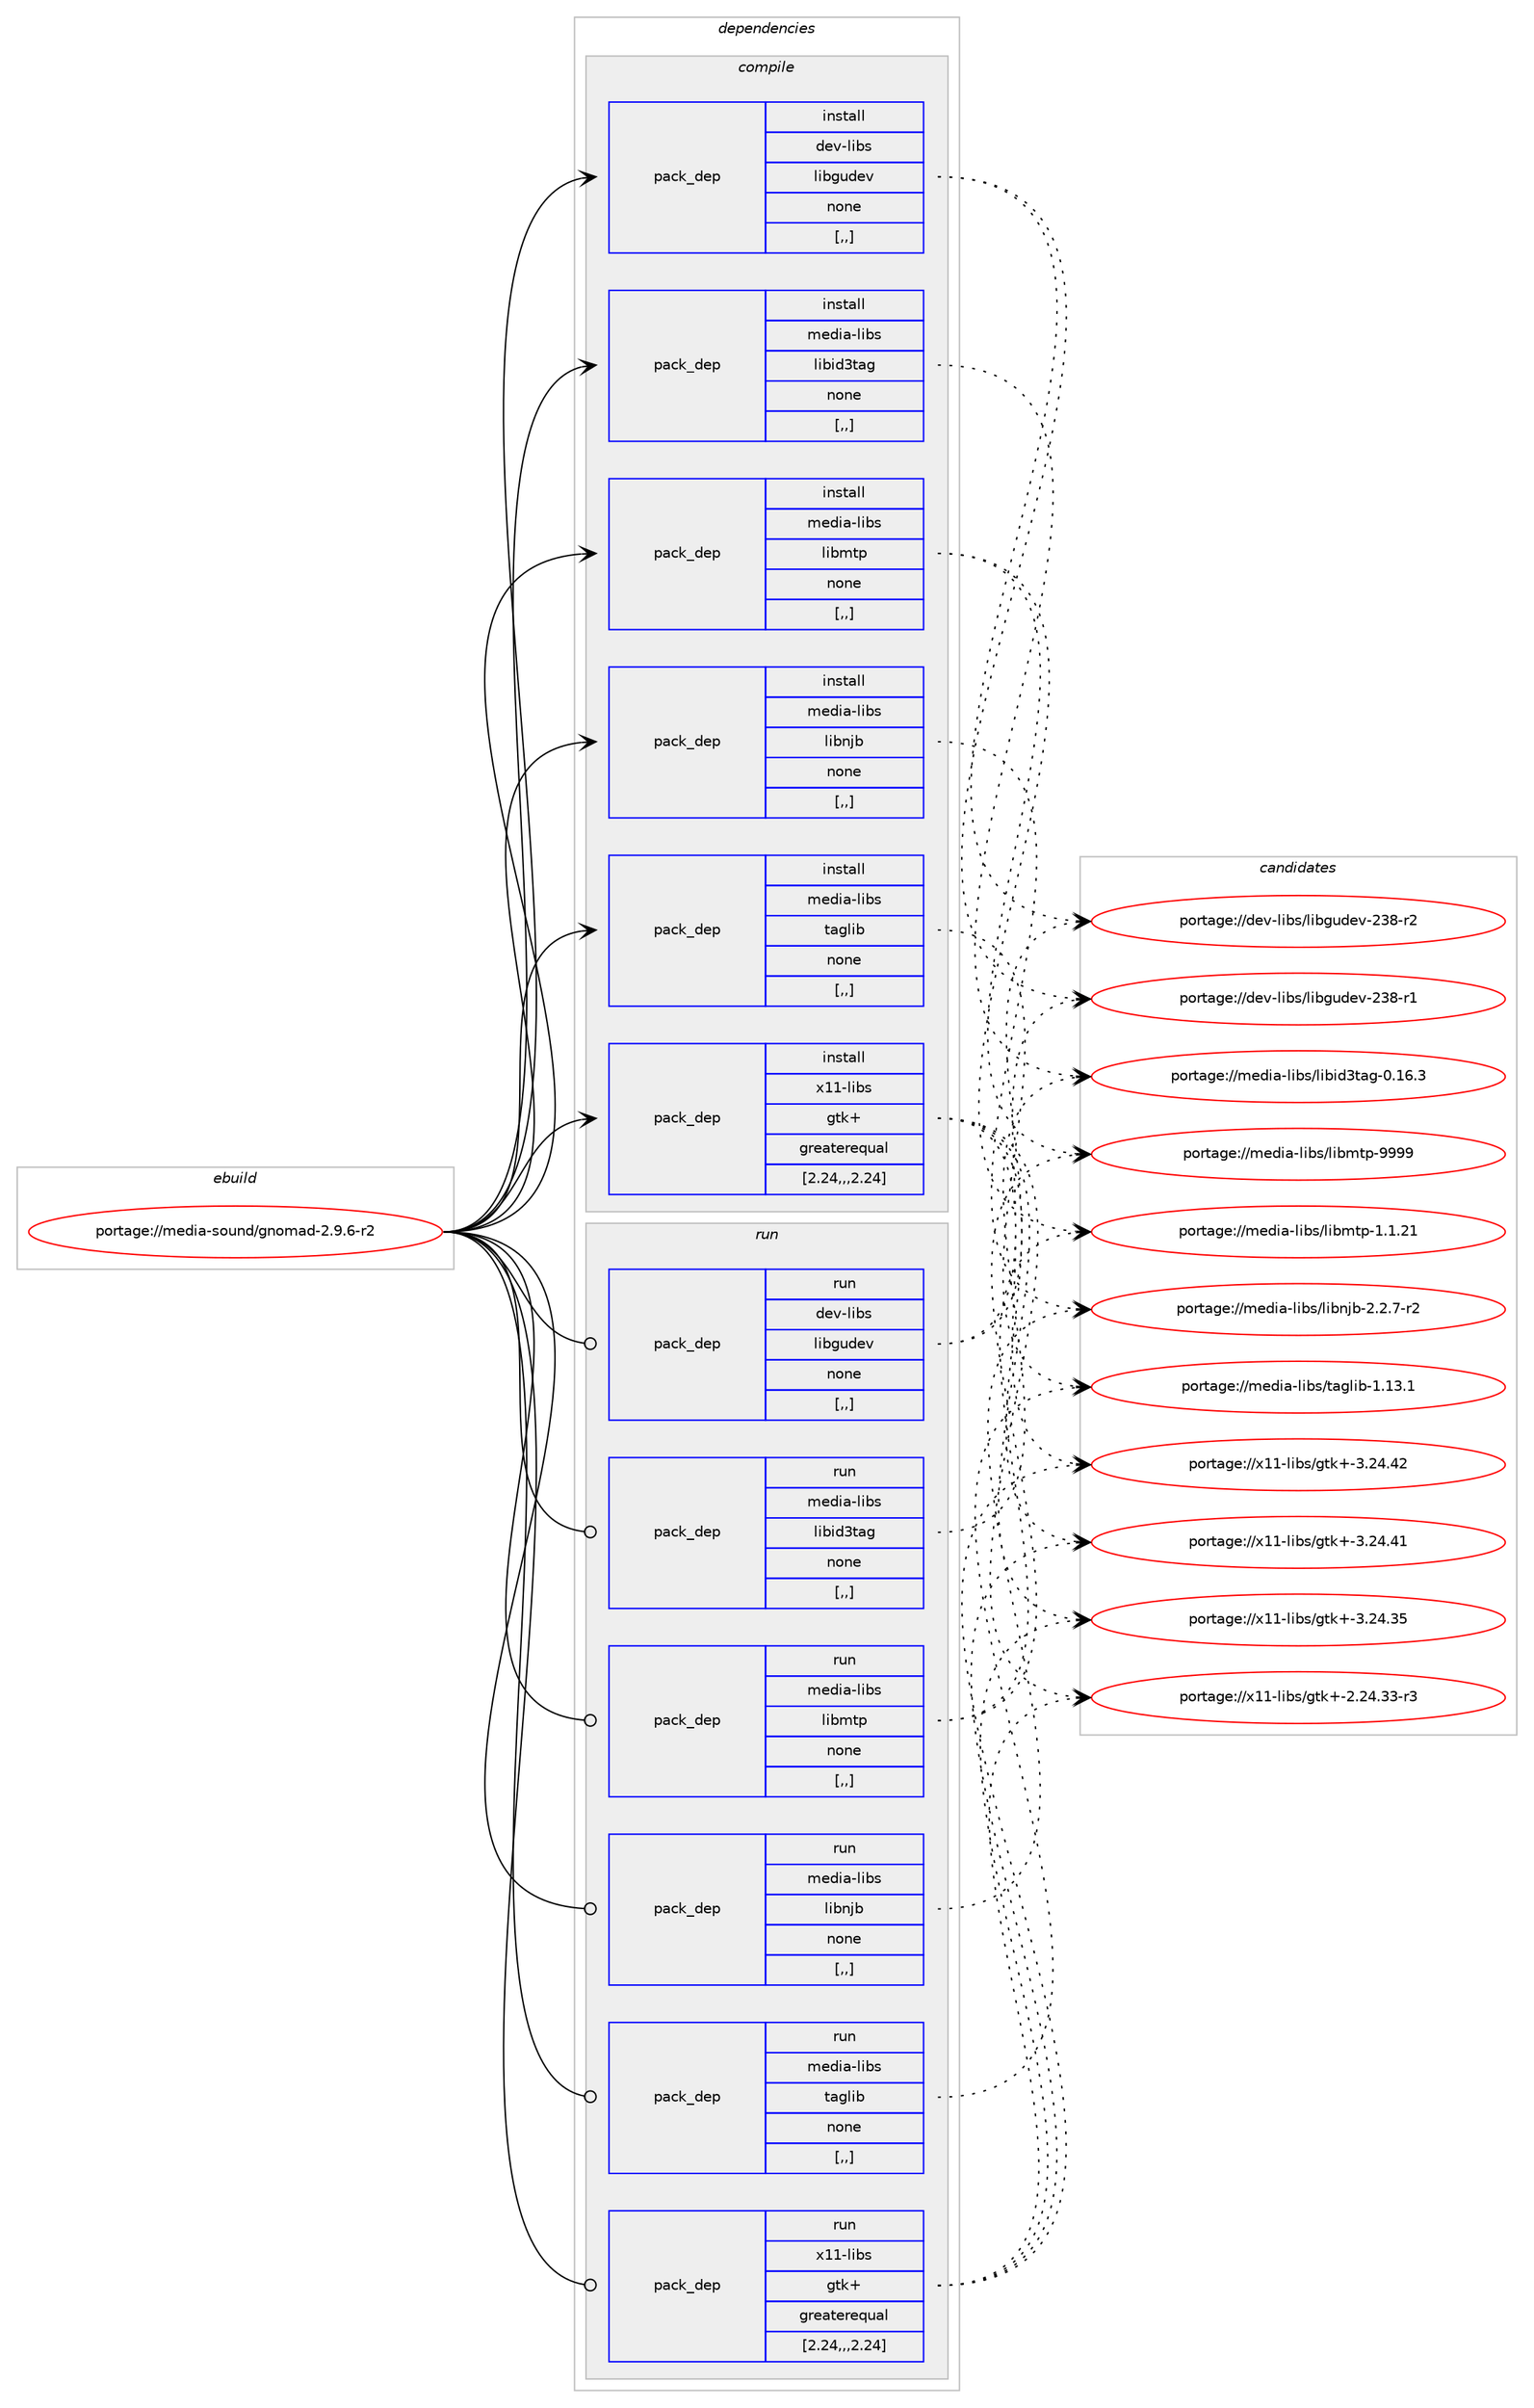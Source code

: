 digraph prolog {

# *************
# Graph options
# *************

newrank=true;
concentrate=true;
compound=true;
graph [rankdir=LR,fontname=Helvetica,fontsize=10,ranksep=1.5];#, ranksep=2.5, nodesep=0.2];
edge  [arrowhead=vee];
node  [fontname=Helvetica,fontsize=10];

# **********
# The ebuild
# **********

subgraph cluster_leftcol {
color=gray;
label=<<i>ebuild</i>>;
id [label="portage://media-sound/gnomad-2.9.6-r2", color=red, width=4, href="../media-sound/gnomad-2.9.6-r2.svg"];
}

# ****************
# The dependencies
# ****************

subgraph cluster_midcol {
color=gray;
label=<<i>dependencies</i>>;
subgraph cluster_compile {
fillcolor="#eeeeee";
style=filled;
label=<<i>compile</i>>;
subgraph pack232568 {
dependency314660 [label=<<TABLE BORDER="0" CELLBORDER="1" CELLSPACING="0" CELLPADDING="4" WIDTH="220"><TR><TD ROWSPAN="6" CELLPADDING="30">pack_dep</TD></TR><TR><TD WIDTH="110">install</TD></TR><TR><TD>dev-libs</TD></TR><TR><TD>libgudev</TD></TR><TR><TD>none</TD></TR><TR><TD>[,,]</TD></TR></TABLE>>, shape=none, color=blue];
}
id:e -> dependency314660:w [weight=20,style="solid",arrowhead="vee"];
subgraph pack232569 {
dependency314661 [label=<<TABLE BORDER="0" CELLBORDER="1" CELLSPACING="0" CELLPADDING="4" WIDTH="220"><TR><TD ROWSPAN="6" CELLPADDING="30">pack_dep</TD></TR><TR><TD WIDTH="110">install</TD></TR><TR><TD>media-libs</TD></TR><TR><TD>libid3tag</TD></TR><TR><TD>none</TD></TR><TR><TD>[,,]</TD></TR></TABLE>>, shape=none, color=blue];
}
id:e -> dependency314661:w [weight=20,style="solid",arrowhead="vee"];
subgraph pack232570 {
dependency314662 [label=<<TABLE BORDER="0" CELLBORDER="1" CELLSPACING="0" CELLPADDING="4" WIDTH="220"><TR><TD ROWSPAN="6" CELLPADDING="30">pack_dep</TD></TR><TR><TD WIDTH="110">install</TD></TR><TR><TD>media-libs</TD></TR><TR><TD>libmtp</TD></TR><TR><TD>none</TD></TR><TR><TD>[,,]</TD></TR></TABLE>>, shape=none, color=blue];
}
id:e -> dependency314662:w [weight=20,style="solid",arrowhead="vee"];
subgraph pack232571 {
dependency314663 [label=<<TABLE BORDER="0" CELLBORDER="1" CELLSPACING="0" CELLPADDING="4" WIDTH="220"><TR><TD ROWSPAN="6" CELLPADDING="30">pack_dep</TD></TR><TR><TD WIDTH="110">install</TD></TR><TR><TD>media-libs</TD></TR><TR><TD>libnjb</TD></TR><TR><TD>none</TD></TR><TR><TD>[,,]</TD></TR></TABLE>>, shape=none, color=blue];
}
id:e -> dependency314663:w [weight=20,style="solid",arrowhead="vee"];
subgraph pack232572 {
dependency314664 [label=<<TABLE BORDER="0" CELLBORDER="1" CELLSPACING="0" CELLPADDING="4" WIDTH="220"><TR><TD ROWSPAN="6" CELLPADDING="30">pack_dep</TD></TR><TR><TD WIDTH="110">install</TD></TR><TR><TD>media-libs</TD></TR><TR><TD>taglib</TD></TR><TR><TD>none</TD></TR><TR><TD>[,,]</TD></TR></TABLE>>, shape=none, color=blue];
}
id:e -> dependency314664:w [weight=20,style="solid",arrowhead="vee"];
subgraph pack232573 {
dependency314665 [label=<<TABLE BORDER="0" CELLBORDER="1" CELLSPACING="0" CELLPADDING="4" WIDTH="220"><TR><TD ROWSPAN="6" CELLPADDING="30">pack_dep</TD></TR><TR><TD WIDTH="110">install</TD></TR><TR><TD>x11-libs</TD></TR><TR><TD>gtk+</TD></TR><TR><TD>greaterequal</TD></TR><TR><TD>[2.24,,,2.24]</TD></TR></TABLE>>, shape=none, color=blue];
}
id:e -> dependency314665:w [weight=20,style="solid",arrowhead="vee"];
}
subgraph cluster_compileandrun {
fillcolor="#eeeeee";
style=filled;
label=<<i>compile and run</i>>;
}
subgraph cluster_run {
fillcolor="#eeeeee";
style=filled;
label=<<i>run</i>>;
subgraph pack232574 {
dependency314666 [label=<<TABLE BORDER="0" CELLBORDER="1" CELLSPACING="0" CELLPADDING="4" WIDTH="220"><TR><TD ROWSPAN="6" CELLPADDING="30">pack_dep</TD></TR><TR><TD WIDTH="110">run</TD></TR><TR><TD>dev-libs</TD></TR><TR><TD>libgudev</TD></TR><TR><TD>none</TD></TR><TR><TD>[,,]</TD></TR></TABLE>>, shape=none, color=blue];
}
id:e -> dependency314666:w [weight=20,style="solid",arrowhead="odot"];
subgraph pack232575 {
dependency314667 [label=<<TABLE BORDER="0" CELLBORDER="1" CELLSPACING="0" CELLPADDING="4" WIDTH="220"><TR><TD ROWSPAN="6" CELLPADDING="30">pack_dep</TD></TR><TR><TD WIDTH="110">run</TD></TR><TR><TD>media-libs</TD></TR><TR><TD>libid3tag</TD></TR><TR><TD>none</TD></TR><TR><TD>[,,]</TD></TR></TABLE>>, shape=none, color=blue];
}
id:e -> dependency314667:w [weight=20,style="solid",arrowhead="odot"];
subgraph pack232576 {
dependency314668 [label=<<TABLE BORDER="0" CELLBORDER="1" CELLSPACING="0" CELLPADDING="4" WIDTH="220"><TR><TD ROWSPAN="6" CELLPADDING="30">pack_dep</TD></TR><TR><TD WIDTH="110">run</TD></TR><TR><TD>media-libs</TD></TR><TR><TD>libmtp</TD></TR><TR><TD>none</TD></TR><TR><TD>[,,]</TD></TR></TABLE>>, shape=none, color=blue];
}
id:e -> dependency314668:w [weight=20,style="solid",arrowhead="odot"];
subgraph pack232577 {
dependency314669 [label=<<TABLE BORDER="0" CELLBORDER="1" CELLSPACING="0" CELLPADDING="4" WIDTH="220"><TR><TD ROWSPAN="6" CELLPADDING="30">pack_dep</TD></TR><TR><TD WIDTH="110">run</TD></TR><TR><TD>media-libs</TD></TR><TR><TD>libnjb</TD></TR><TR><TD>none</TD></TR><TR><TD>[,,]</TD></TR></TABLE>>, shape=none, color=blue];
}
id:e -> dependency314669:w [weight=20,style="solid",arrowhead="odot"];
subgraph pack232578 {
dependency314670 [label=<<TABLE BORDER="0" CELLBORDER="1" CELLSPACING="0" CELLPADDING="4" WIDTH="220"><TR><TD ROWSPAN="6" CELLPADDING="30">pack_dep</TD></TR><TR><TD WIDTH="110">run</TD></TR><TR><TD>media-libs</TD></TR><TR><TD>taglib</TD></TR><TR><TD>none</TD></TR><TR><TD>[,,]</TD></TR></TABLE>>, shape=none, color=blue];
}
id:e -> dependency314670:w [weight=20,style="solid",arrowhead="odot"];
subgraph pack232579 {
dependency314671 [label=<<TABLE BORDER="0" CELLBORDER="1" CELLSPACING="0" CELLPADDING="4" WIDTH="220"><TR><TD ROWSPAN="6" CELLPADDING="30">pack_dep</TD></TR><TR><TD WIDTH="110">run</TD></TR><TR><TD>x11-libs</TD></TR><TR><TD>gtk+</TD></TR><TR><TD>greaterequal</TD></TR><TR><TD>[2.24,,,2.24]</TD></TR></TABLE>>, shape=none, color=blue];
}
id:e -> dependency314671:w [weight=20,style="solid",arrowhead="odot"];
}
}

# **************
# The candidates
# **************

subgraph cluster_choices {
rank=same;
color=gray;
label=<<i>candidates</i>>;

subgraph choice232568 {
color=black;
nodesep=1;
choice10010111845108105981154710810598103117100101118455051564511450 [label="portage://dev-libs/libgudev-238-r2", color=red, width=4,href="../dev-libs/libgudev-238-r2.svg"];
choice10010111845108105981154710810598103117100101118455051564511449 [label="portage://dev-libs/libgudev-238-r1", color=red, width=4,href="../dev-libs/libgudev-238-r1.svg"];
dependency314660:e -> choice10010111845108105981154710810598103117100101118455051564511450:w [style=dotted,weight="100"];
dependency314660:e -> choice10010111845108105981154710810598103117100101118455051564511449:w [style=dotted,weight="100"];
}
subgraph choice232569 {
color=black;
nodesep=1;
choice1091011001059745108105981154710810598105100511169710345484649544651 [label="portage://media-libs/libid3tag-0.16.3", color=red, width=4,href="../media-libs/libid3tag-0.16.3.svg"];
dependency314661:e -> choice1091011001059745108105981154710810598105100511169710345484649544651:w [style=dotted,weight="100"];
}
subgraph choice232570 {
color=black;
nodesep=1;
choice10910110010597451081059811547108105981091161124557575757 [label="portage://media-libs/libmtp-9999", color=red, width=4,href="../media-libs/libmtp-9999.svg"];
choice109101100105974510810598115471081059810911611245494649465049 [label="portage://media-libs/libmtp-1.1.21", color=red, width=4,href="../media-libs/libmtp-1.1.21.svg"];
dependency314662:e -> choice10910110010597451081059811547108105981091161124557575757:w [style=dotted,weight="100"];
dependency314662:e -> choice109101100105974510810598115471081059810911611245494649465049:w [style=dotted,weight="100"];
}
subgraph choice232571 {
color=black;
nodesep=1;
choice1091011001059745108105981154710810598110106984550465046554511450 [label="portage://media-libs/libnjb-2.2.7-r2", color=red, width=4,href="../media-libs/libnjb-2.2.7-r2.svg"];
dependency314663:e -> choice1091011001059745108105981154710810598110106984550465046554511450:w [style=dotted,weight="100"];
}
subgraph choice232572 {
color=black;
nodesep=1;
choice10910110010597451081059811547116971031081059845494649514649 [label="portage://media-libs/taglib-1.13.1", color=red, width=4,href="../media-libs/taglib-1.13.1.svg"];
dependency314664:e -> choice10910110010597451081059811547116971031081059845494649514649:w [style=dotted,weight="100"];
}
subgraph choice232573 {
color=black;
nodesep=1;
choice1204949451081059811547103116107434551465052465250 [label="portage://x11-libs/gtk+-3.24.42", color=red, width=4,href="../x11-libs/gtk+-3.24.42.svg"];
choice1204949451081059811547103116107434551465052465249 [label="portage://x11-libs/gtk+-3.24.41", color=red, width=4,href="../x11-libs/gtk+-3.24.41.svg"];
choice1204949451081059811547103116107434551465052465153 [label="portage://x11-libs/gtk+-3.24.35", color=red, width=4,href="../x11-libs/gtk+-3.24.35.svg"];
choice12049494510810598115471031161074345504650524651514511451 [label="portage://x11-libs/gtk+-2.24.33-r3", color=red, width=4,href="../x11-libs/gtk+-2.24.33-r3.svg"];
dependency314665:e -> choice1204949451081059811547103116107434551465052465250:w [style=dotted,weight="100"];
dependency314665:e -> choice1204949451081059811547103116107434551465052465249:w [style=dotted,weight="100"];
dependency314665:e -> choice1204949451081059811547103116107434551465052465153:w [style=dotted,weight="100"];
dependency314665:e -> choice12049494510810598115471031161074345504650524651514511451:w [style=dotted,weight="100"];
}
subgraph choice232574 {
color=black;
nodesep=1;
choice10010111845108105981154710810598103117100101118455051564511450 [label="portage://dev-libs/libgudev-238-r2", color=red, width=4,href="../dev-libs/libgudev-238-r2.svg"];
choice10010111845108105981154710810598103117100101118455051564511449 [label="portage://dev-libs/libgudev-238-r1", color=red, width=4,href="../dev-libs/libgudev-238-r1.svg"];
dependency314666:e -> choice10010111845108105981154710810598103117100101118455051564511450:w [style=dotted,weight="100"];
dependency314666:e -> choice10010111845108105981154710810598103117100101118455051564511449:w [style=dotted,weight="100"];
}
subgraph choice232575 {
color=black;
nodesep=1;
choice1091011001059745108105981154710810598105100511169710345484649544651 [label="portage://media-libs/libid3tag-0.16.3", color=red, width=4,href="../media-libs/libid3tag-0.16.3.svg"];
dependency314667:e -> choice1091011001059745108105981154710810598105100511169710345484649544651:w [style=dotted,weight="100"];
}
subgraph choice232576 {
color=black;
nodesep=1;
choice10910110010597451081059811547108105981091161124557575757 [label="portage://media-libs/libmtp-9999", color=red, width=4,href="../media-libs/libmtp-9999.svg"];
choice109101100105974510810598115471081059810911611245494649465049 [label="portage://media-libs/libmtp-1.1.21", color=red, width=4,href="../media-libs/libmtp-1.1.21.svg"];
dependency314668:e -> choice10910110010597451081059811547108105981091161124557575757:w [style=dotted,weight="100"];
dependency314668:e -> choice109101100105974510810598115471081059810911611245494649465049:w [style=dotted,weight="100"];
}
subgraph choice232577 {
color=black;
nodesep=1;
choice1091011001059745108105981154710810598110106984550465046554511450 [label="portage://media-libs/libnjb-2.2.7-r2", color=red, width=4,href="../media-libs/libnjb-2.2.7-r2.svg"];
dependency314669:e -> choice1091011001059745108105981154710810598110106984550465046554511450:w [style=dotted,weight="100"];
}
subgraph choice232578 {
color=black;
nodesep=1;
choice10910110010597451081059811547116971031081059845494649514649 [label="portage://media-libs/taglib-1.13.1", color=red, width=4,href="../media-libs/taglib-1.13.1.svg"];
dependency314670:e -> choice10910110010597451081059811547116971031081059845494649514649:w [style=dotted,weight="100"];
}
subgraph choice232579 {
color=black;
nodesep=1;
choice1204949451081059811547103116107434551465052465250 [label="portage://x11-libs/gtk+-3.24.42", color=red, width=4,href="../x11-libs/gtk+-3.24.42.svg"];
choice1204949451081059811547103116107434551465052465249 [label="portage://x11-libs/gtk+-3.24.41", color=red, width=4,href="../x11-libs/gtk+-3.24.41.svg"];
choice1204949451081059811547103116107434551465052465153 [label="portage://x11-libs/gtk+-3.24.35", color=red, width=4,href="../x11-libs/gtk+-3.24.35.svg"];
choice12049494510810598115471031161074345504650524651514511451 [label="portage://x11-libs/gtk+-2.24.33-r3", color=red, width=4,href="../x11-libs/gtk+-2.24.33-r3.svg"];
dependency314671:e -> choice1204949451081059811547103116107434551465052465250:w [style=dotted,weight="100"];
dependency314671:e -> choice1204949451081059811547103116107434551465052465249:w [style=dotted,weight="100"];
dependency314671:e -> choice1204949451081059811547103116107434551465052465153:w [style=dotted,weight="100"];
dependency314671:e -> choice12049494510810598115471031161074345504650524651514511451:w [style=dotted,weight="100"];
}
}

}
